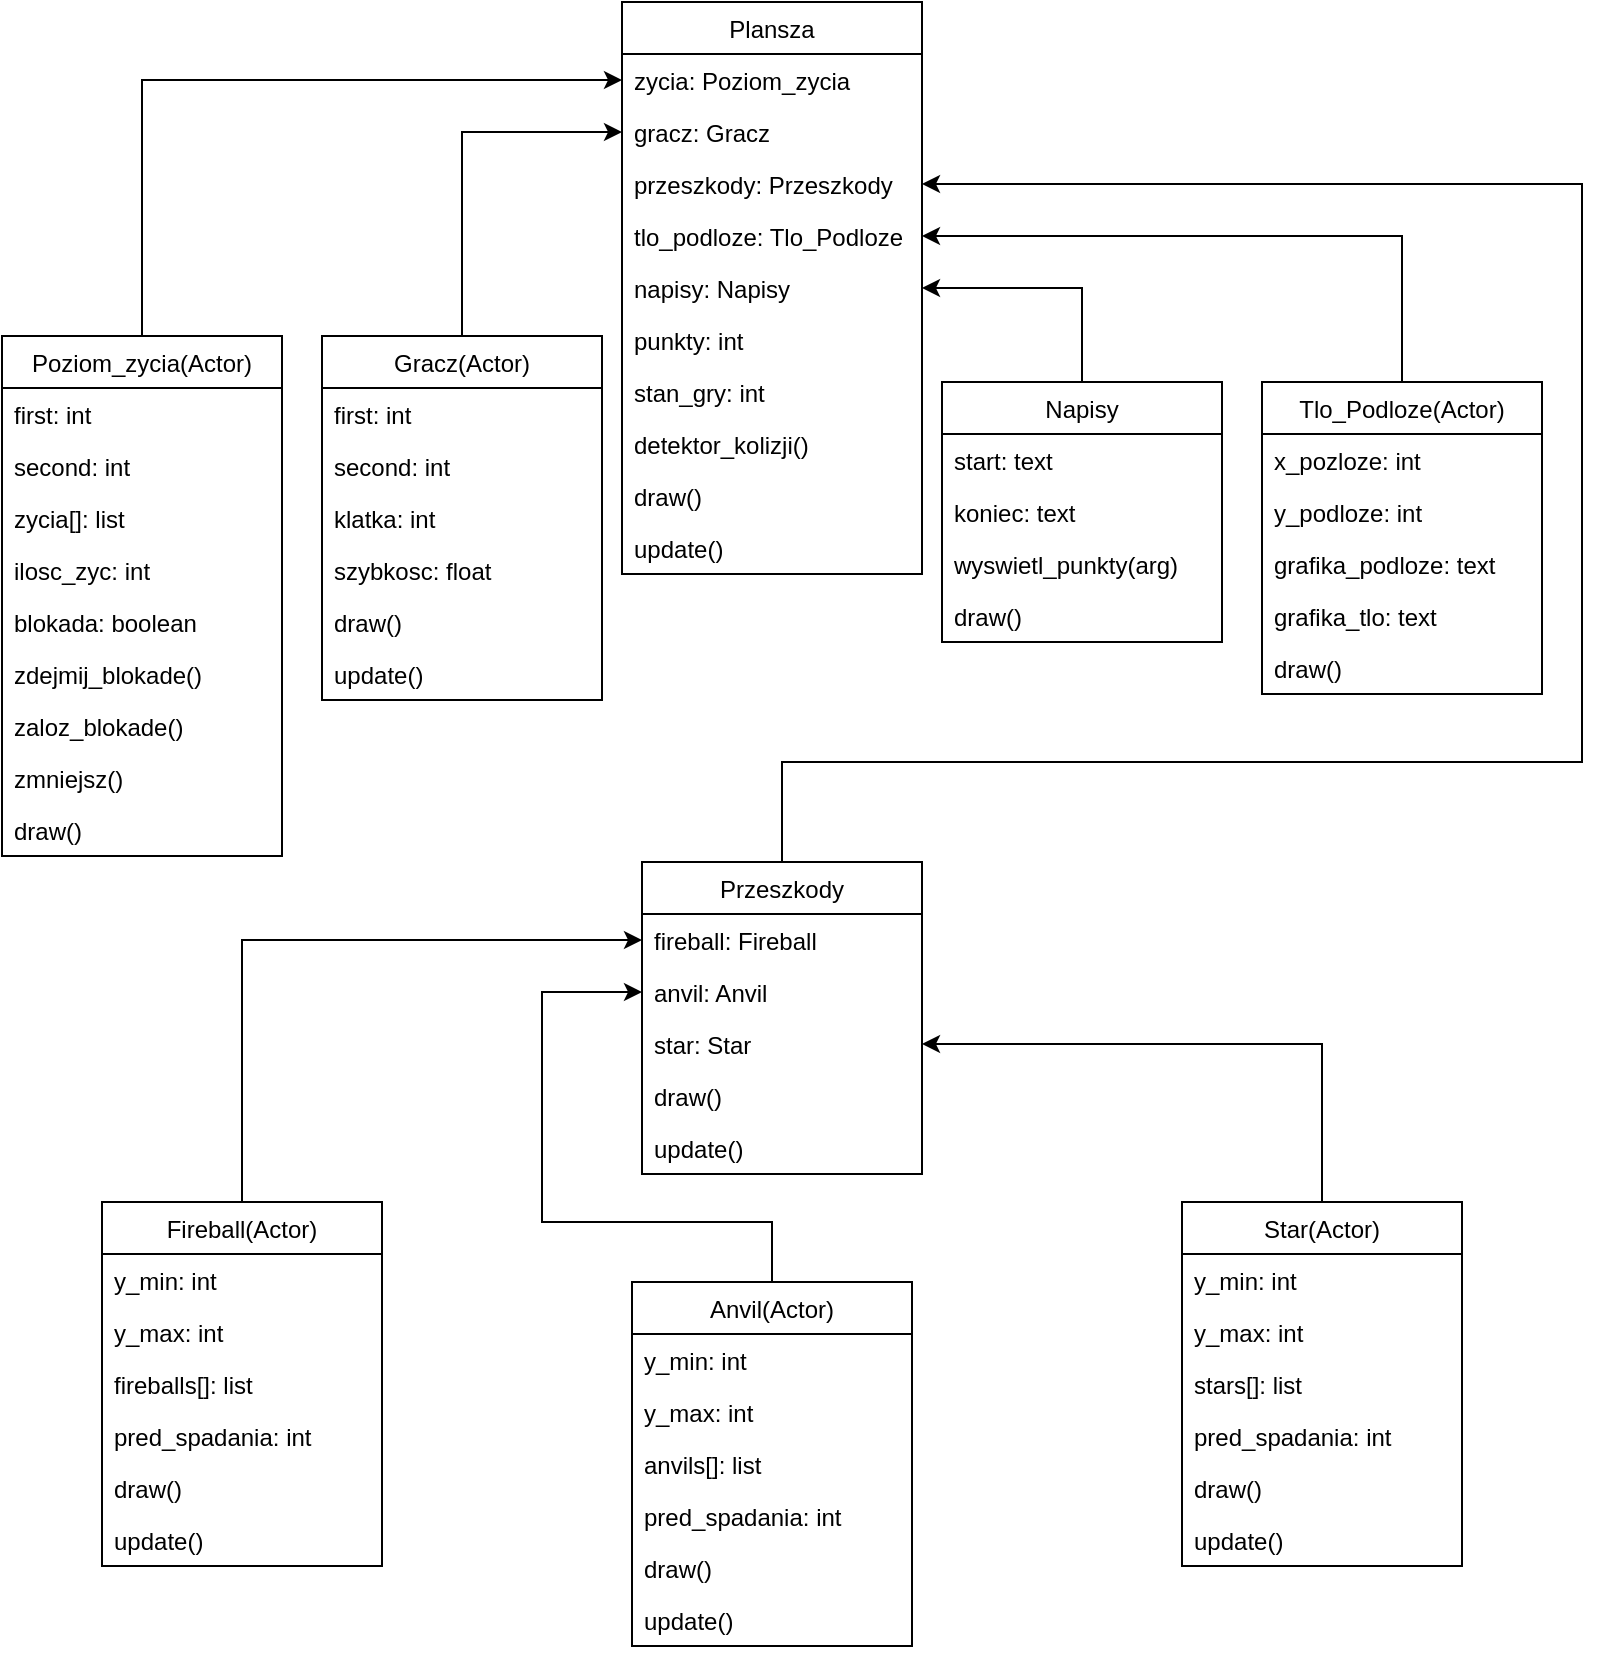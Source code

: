 <mxfile version="14.2.5" type="device"><diagram id="C5RBs43oDa-KdzZeNtuy" name="Page-1"><mxGraphModel dx="1278" dy="548" grid="1" gridSize="10" guides="1" tooltips="1" connect="1" arrows="1" fold="1" page="1" pageScale="1" pageWidth="827" pageHeight="1169" math="0" shadow="0"><root><mxCell id="WIyWlLk6GJQsqaUBKTNV-0"/><mxCell id="WIyWlLk6GJQsqaUBKTNV-1" parent="WIyWlLk6GJQsqaUBKTNV-0"/><mxCell id="CWLDSRaedKVr0SUng4vc-35" style="edgeStyle=orthogonalEdgeStyle;rounded=0;orthogonalLoop=1;jettySize=auto;html=1;exitX=0.5;exitY=0;exitDx=0;exitDy=0;entryX=0;entryY=0.5;entryDx=0;entryDy=0;" parent="WIyWlLk6GJQsqaUBKTNV-1" source="CWLDSRaedKVr0SUng4vc-0" target="CWLDSRaedKVr0SUng4vc-24" edge="1"><mxGeometry relative="1" as="geometry"/></mxCell><mxCell id="CWLDSRaedKVr0SUng4vc-0" value="Gracz(Actor)" style="swimlane;fontStyle=0;childLayout=stackLayout;horizontal=1;startSize=26;fillColor=none;horizontalStack=0;resizeParent=1;resizeParentMax=0;resizeLast=0;collapsible=1;marginBottom=0;" parent="WIyWlLk6GJQsqaUBKTNV-1" vertex="1"><mxGeometry x="170" y="177" width="140" height="182" as="geometry"/></mxCell><mxCell id="CWLDSRaedKVr0SUng4vc-1" value="first: int" style="text;strokeColor=none;fillColor=none;align=left;verticalAlign=top;spacingLeft=4;spacingRight=4;overflow=hidden;rotatable=0;points=[[0,0.5],[1,0.5]];portConstraint=eastwest;" parent="CWLDSRaedKVr0SUng4vc-0" vertex="1"><mxGeometry y="26" width="140" height="26" as="geometry"/></mxCell><mxCell id="CWLDSRaedKVr0SUng4vc-2" value="second: int" style="text;strokeColor=none;fillColor=none;align=left;verticalAlign=top;spacingLeft=4;spacingRight=4;overflow=hidden;rotatable=0;points=[[0,0.5],[1,0.5]];portConstraint=eastwest;" parent="CWLDSRaedKVr0SUng4vc-0" vertex="1"><mxGeometry y="52" width="140" height="26" as="geometry"/></mxCell><mxCell id="CWLDSRaedKVr0SUng4vc-3" value="klatka: int&#10;" style="text;strokeColor=none;fillColor=none;align=left;verticalAlign=top;spacingLeft=4;spacingRight=4;overflow=hidden;rotatable=0;points=[[0,0.5],[1,0.5]];portConstraint=eastwest;" parent="CWLDSRaedKVr0SUng4vc-0" vertex="1"><mxGeometry y="78" width="140" height="26" as="geometry"/></mxCell><mxCell id="CWLDSRaedKVr0SUng4vc-8" value="szybkosc: float" style="text;strokeColor=none;fillColor=none;align=left;verticalAlign=top;spacingLeft=4;spacingRight=4;overflow=hidden;rotatable=0;points=[[0,0.5],[1,0.5]];portConstraint=eastwest;" parent="CWLDSRaedKVr0SUng4vc-0" vertex="1"><mxGeometry y="104" width="140" height="26" as="geometry"/></mxCell><mxCell id="CWLDSRaedKVr0SUng4vc-16" value="draw()" style="text;strokeColor=none;fillColor=none;align=left;verticalAlign=top;spacingLeft=4;spacingRight=4;overflow=hidden;rotatable=0;points=[[0,0.5],[1,0.5]];portConstraint=eastwest;" parent="CWLDSRaedKVr0SUng4vc-0" vertex="1"><mxGeometry y="130" width="140" height="26" as="geometry"/></mxCell><mxCell id="CWLDSRaedKVr0SUng4vc-17" value="update()" style="text;strokeColor=none;fillColor=none;align=left;verticalAlign=top;spacingLeft=4;spacingRight=4;overflow=hidden;rotatable=0;points=[[0,0.5],[1,0.5]];portConstraint=eastwest;" parent="CWLDSRaedKVr0SUng4vc-0" vertex="1"><mxGeometry y="156" width="140" height="26" as="geometry"/></mxCell><mxCell id="CWLDSRaedKVr0SUng4vc-34" style="edgeStyle=orthogonalEdgeStyle;rounded=0;orthogonalLoop=1;jettySize=auto;html=1;exitX=0.5;exitY=0;exitDx=0;exitDy=0;entryX=0;entryY=0.5;entryDx=0;entryDy=0;" parent="WIyWlLk6GJQsqaUBKTNV-1" source="CWLDSRaedKVr0SUng4vc-9" target="CWLDSRaedKVr0SUng4vc-23" edge="1"><mxGeometry relative="1" as="geometry"/></mxCell><mxCell id="CWLDSRaedKVr0SUng4vc-9" value="Poziom_zycia(Actor)" style="swimlane;fontStyle=0;childLayout=stackLayout;horizontal=1;startSize=26;fillColor=none;horizontalStack=0;resizeParent=1;resizeParentMax=0;resizeLast=0;collapsible=1;marginBottom=0;" parent="WIyWlLk6GJQsqaUBKTNV-1" vertex="1"><mxGeometry x="10" y="177" width="140" height="260" as="geometry"/></mxCell><mxCell id="CWLDSRaedKVr0SUng4vc-10" value="first: int" style="text;strokeColor=none;fillColor=none;align=left;verticalAlign=top;spacingLeft=4;spacingRight=4;overflow=hidden;rotatable=0;points=[[0,0.5],[1,0.5]];portConstraint=eastwest;" parent="CWLDSRaedKVr0SUng4vc-9" vertex="1"><mxGeometry y="26" width="140" height="26" as="geometry"/></mxCell><mxCell id="CWLDSRaedKVr0SUng4vc-11" value="second: int" style="text;strokeColor=none;fillColor=none;align=left;verticalAlign=top;spacingLeft=4;spacingRight=4;overflow=hidden;rotatable=0;points=[[0,0.5],[1,0.5]];portConstraint=eastwest;" parent="CWLDSRaedKVr0SUng4vc-9" vertex="1"><mxGeometry y="52" width="140" height="26" as="geometry"/></mxCell><mxCell id="CWLDSRaedKVr0SUng4vc-78" value="zycia[]: list" style="text;strokeColor=none;fillColor=none;align=left;verticalAlign=top;spacingLeft=4;spacingRight=4;overflow=hidden;rotatable=0;points=[[0,0.5],[1,0.5]];portConstraint=eastwest;" parent="CWLDSRaedKVr0SUng4vc-9" vertex="1"><mxGeometry y="78" width="140" height="26" as="geometry"/></mxCell><mxCell id="CWLDSRaedKVr0SUng4vc-12" value="ilosc_zyc: int" style="text;strokeColor=none;fillColor=none;align=left;verticalAlign=top;spacingLeft=4;spacingRight=4;overflow=hidden;rotatable=0;points=[[0,0.5],[1,0.5]];portConstraint=eastwest;" parent="CWLDSRaedKVr0SUng4vc-9" vertex="1"><mxGeometry y="104" width="140" height="26" as="geometry"/></mxCell><mxCell id="CWLDSRaedKVr0SUng4vc-13" value="blokada: boolean" style="text;strokeColor=none;fillColor=none;align=left;verticalAlign=top;spacingLeft=4;spacingRight=4;overflow=hidden;rotatable=0;points=[[0,0.5],[1,0.5]];portConstraint=eastwest;" parent="CWLDSRaedKVr0SUng4vc-9" vertex="1"><mxGeometry y="130" width="140" height="26" as="geometry"/></mxCell><mxCell id="CWLDSRaedKVr0SUng4vc-18" value="zdejmij_blokade()" style="text;strokeColor=none;fillColor=none;align=left;verticalAlign=top;spacingLeft=4;spacingRight=4;overflow=hidden;rotatable=0;points=[[0,0.5],[1,0.5]];portConstraint=eastwest;" parent="CWLDSRaedKVr0SUng4vc-9" vertex="1"><mxGeometry y="156" width="140" height="26" as="geometry"/></mxCell><mxCell id="CWLDSRaedKVr0SUng4vc-19" value="zaloz_blokade()" style="text;strokeColor=none;fillColor=none;align=left;verticalAlign=top;spacingLeft=4;spacingRight=4;overflow=hidden;rotatable=0;points=[[0,0.5],[1,0.5]];portConstraint=eastwest;" parent="CWLDSRaedKVr0SUng4vc-9" vertex="1"><mxGeometry y="182" width="140" height="26" as="geometry"/></mxCell><mxCell id="CWLDSRaedKVr0SUng4vc-80" value="zmniejsz()" style="text;strokeColor=none;fillColor=none;align=left;verticalAlign=top;spacingLeft=4;spacingRight=4;overflow=hidden;rotatable=0;points=[[0,0.5],[1,0.5]];portConstraint=eastwest;" parent="CWLDSRaedKVr0SUng4vc-9" vertex="1"><mxGeometry y="208" width="140" height="26" as="geometry"/></mxCell><mxCell id="CWLDSRaedKVr0SUng4vc-20" value="draw()" style="text;strokeColor=none;fillColor=none;align=left;verticalAlign=top;spacingLeft=4;spacingRight=4;overflow=hidden;rotatable=0;points=[[0,0.5],[1,0.5]];portConstraint=eastwest;" parent="CWLDSRaedKVr0SUng4vc-9" vertex="1"><mxGeometry y="234" width="140" height="26" as="geometry"/></mxCell><mxCell id="CWLDSRaedKVr0SUng4vc-22" value="Plansza" style="swimlane;fontStyle=0;childLayout=stackLayout;horizontal=1;startSize=26;fillColor=none;horizontalStack=0;resizeParent=1;resizeParentMax=0;resizeLast=0;collapsible=1;marginBottom=0;" parent="WIyWlLk6GJQsqaUBKTNV-1" vertex="1"><mxGeometry x="320" y="10" width="150" height="286" as="geometry"/></mxCell><mxCell id="CWLDSRaedKVr0SUng4vc-23" value="zycia: Poziom_zycia" style="text;strokeColor=none;fillColor=none;align=left;verticalAlign=top;spacingLeft=4;spacingRight=4;overflow=hidden;rotatable=0;points=[[0,0.5],[1,0.5]];portConstraint=eastwest;" parent="CWLDSRaedKVr0SUng4vc-22" vertex="1"><mxGeometry y="26" width="150" height="26" as="geometry"/></mxCell><mxCell id="CWLDSRaedKVr0SUng4vc-24" value="gracz: Gracz" style="text;strokeColor=none;fillColor=none;align=left;verticalAlign=top;spacingLeft=4;spacingRight=4;overflow=hidden;rotatable=0;points=[[0,0.5],[1,0.5]];portConstraint=eastwest;" parent="CWLDSRaedKVr0SUng4vc-22" vertex="1"><mxGeometry y="52" width="150" height="26" as="geometry"/></mxCell><mxCell id="CWLDSRaedKVr0SUng4vc-36" value="przeszkody: Przeszkody" style="text;strokeColor=none;fillColor=none;align=left;verticalAlign=top;spacingLeft=4;spacingRight=4;overflow=hidden;rotatable=0;points=[[0,0.5],[1,0.5]];portConstraint=eastwest;" parent="CWLDSRaedKVr0SUng4vc-22" vertex="1"><mxGeometry y="78" width="150" height="26" as="geometry"/></mxCell><mxCell id="CWLDSRaedKVr0SUng4vc-37" value="tlo_podloze: Tlo_Podloze" style="text;strokeColor=none;fillColor=none;align=left;verticalAlign=top;spacingLeft=4;spacingRight=4;overflow=hidden;rotatable=0;points=[[0,0.5],[1,0.5]];portConstraint=eastwest;" parent="CWLDSRaedKVr0SUng4vc-22" vertex="1"><mxGeometry y="104" width="150" height="26" as="geometry"/></mxCell><mxCell id="CWLDSRaedKVr0SUng4vc-38" value="napisy: Napisy" style="text;strokeColor=none;fillColor=none;align=left;verticalAlign=top;spacingLeft=4;spacingRight=4;overflow=hidden;rotatable=0;points=[[0,0.5],[1,0.5]];portConstraint=eastwest;" parent="CWLDSRaedKVr0SUng4vc-22" vertex="1"><mxGeometry y="130" width="150" height="26" as="geometry"/></mxCell><mxCell id="UdVUqjxEByzgbx5n5KOP-4" value="punkty: int" style="text;strokeColor=none;fillColor=none;align=left;verticalAlign=top;spacingLeft=4;spacingRight=4;overflow=hidden;rotatable=0;points=[[0,0.5],[1,0.5]];portConstraint=eastwest;" parent="CWLDSRaedKVr0SUng4vc-22" vertex="1"><mxGeometry y="156" width="150" height="26" as="geometry"/></mxCell><mxCell id="UdVUqjxEByzgbx5n5KOP-2" value="stan_gry: int" style="text;strokeColor=none;fillColor=none;align=left;verticalAlign=top;spacingLeft=4;spacingRight=4;overflow=hidden;rotatable=0;points=[[0,0.5],[1,0.5]];portConstraint=eastwest;" parent="CWLDSRaedKVr0SUng4vc-22" vertex="1"><mxGeometry y="182" width="150" height="26" as="geometry"/></mxCell><mxCell id="UdVUqjxEByzgbx5n5KOP-3" value="detektor_kolizji()" style="text;strokeColor=none;fillColor=none;align=left;verticalAlign=top;spacingLeft=4;spacingRight=4;overflow=hidden;rotatable=0;points=[[0,0.5],[1,0.5]];portConstraint=eastwest;" parent="CWLDSRaedKVr0SUng4vc-22" vertex="1"><mxGeometry y="208" width="150" height="26" as="geometry"/></mxCell><mxCell id="CWLDSRaedKVr0SUng4vc-25" value="draw()&#10;" style="text;strokeColor=none;fillColor=none;align=left;verticalAlign=top;spacingLeft=4;spacingRight=4;overflow=hidden;rotatable=0;points=[[0,0.5],[1,0.5]];portConstraint=eastwest;" parent="CWLDSRaedKVr0SUng4vc-22" vertex="1"><mxGeometry y="234" width="150" height="26" as="geometry"/></mxCell><mxCell id="CWLDSRaedKVr0SUng4vc-26" value="update()" style="text;strokeColor=none;fillColor=none;align=left;verticalAlign=top;spacingLeft=4;spacingRight=4;overflow=hidden;rotatable=0;points=[[0,0.5],[1,0.5]];portConstraint=eastwest;" parent="CWLDSRaedKVr0SUng4vc-22" vertex="1"><mxGeometry y="260" width="150" height="26" as="geometry"/></mxCell><mxCell id="UdVUqjxEByzgbx5n5KOP-0" style="edgeStyle=orthogonalEdgeStyle;rounded=0;orthogonalLoop=1;jettySize=auto;html=1;exitX=0.5;exitY=0;exitDx=0;exitDy=0;entryX=1;entryY=0.5;entryDx=0;entryDy=0;" parent="WIyWlLk6GJQsqaUBKTNV-1" source="CWLDSRaedKVr0SUng4vc-29" target="CWLDSRaedKVr0SUng4vc-36" edge="1"><mxGeometry relative="1" as="geometry"><Array as="points"><mxPoint x="400" y="390"/><mxPoint x="800" y="390"/><mxPoint x="800" y="101"/></Array></mxGeometry></mxCell><mxCell id="CWLDSRaedKVr0SUng4vc-29" value="Przeszkody" style="swimlane;fontStyle=0;childLayout=stackLayout;horizontal=1;startSize=26;fillColor=none;horizontalStack=0;resizeParent=1;resizeParentMax=0;resizeLast=0;collapsible=1;marginBottom=0;" parent="WIyWlLk6GJQsqaUBKTNV-1" vertex="1"><mxGeometry x="330" y="440" width="140" height="156" as="geometry"/></mxCell><mxCell id="CWLDSRaedKVr0SUng4vc-30" value="fireball: Fireball" style="text;strokeColor=none;fillColor=none;align=left;verticalAlign=top;spacingLeft=4;spacingRight=4;overflow=hidden;rotatable=0;points=[[0,0.5],[1,0.5]];portConstraint=eastwest;" parent="CWLDSRaedKVr0SUng4vc-29" vertex="1"><mxGeometry y="26" width="140" height="26" as="geometry"/></mxCell><mxCell id="CWLDSRaedKVr0SUng4vc-31" value="anvil: Anvil" style="text;strokeColor=none;fillColor=none;align=left;verticalAlign=top;spacingLeft=4;spacingRight=4;overflow=hidden;rotatable=0;points=[[0,0.5],[1,0.5]];portConstraint=eastwest;" parent="CWLDSRaedKVr0SUng4vc-29" vertex="1"><mxGeometry y="52" width="140" height="26" as="geometry"/></mxCell><mxCell id="CWLDSRaedKVr0SUng4vc-32" value="star: Star" style="text;strokeColor=none;fillColor=none;align=left;verticalAlign=top;spacingLeft=4;spacingRight=4;overflow=hidden;rotatable=0;points=[[0,0.5],[1,0.5]];portConstraint=eastwest;" parent="CWLDSRaedKVr0SUng4vc-29" vertex="1"><mxGeometry y="78" width="140" height="26" as="geometry"/></mxCell><mxCell id="CWLDSRaedKVr0SUng4vc-75" value="draw()" style="text;strokeColor=none;fillColor=none;align=left;verticalAlign=top;spacingLeft=4;spacingRight=4;overflow=hidden;rotatable=0;points=[[0,0.5],[1,0.5]];portConstraint=eastwest;" parent="CWLDSRaedKVr0SUng4vc-29" vertex="1"><mxGeometry y="104" width="140" height="26" as="geometry"/></mxCell><mxCell id="CWLDSRaedKVr0SUng4vc-76" value="update()" style="text;strokeColor=none;fillColor=none;align=left;verticalAlign=top;spacingLeft=4;spacingRight=4;overflow=hidden;rotatable=0;points=[[0,0.5],[1,0.5]];portConstraint=eastwest;" parent="CWLDSRaedKVr0SUng4vc-29" vertex="1"><mxGeometry y="130" width="140" height="26" as="geometry"/></mxCell><mxCell id="CWLDSRaedKVr0SUng4vc-49" style="edgeStyle=orthogonalEdgeStyle;rounded=0;orthogonalLoop=1;jettySize=auto;html=1;exitX=0.5;exitY=0;exitDx=0;exitDy=0;entryX=1;entryY=0.5;entryDx=0;entryDy=0;" parent="WIyWlLk6GJQsqaUBKTNV-1" source="CWLDSRaedKVr0SUng4vc-39" target="CWLDSRaedKVr0SUng4vc-38" edge="1"><mxGeometry relative="1" as="geometry"/></mxCell><mxCell id="CWLDSRaedKVr0SUng4vc-39" value="Napisy" style="swimlane;fontStyle=0;childLayout=stackLayout;horizontal=1;startSize=26;fillColor=none;horizontalStack=0;resizeParent=1;resizeParentMax=0;resizeLast=0;collapsible=1;marginBottom=0;" parent="WIyWlLk6GJQsqaUBKTNV-1" vertex="1"><mxGeometry x="480" y="200" width="140" height="130" as="geometry"/></mxCell><mxCell id="CWLDSRaedKVr0SUng4vc-40" value="start: text" style="text;strokeColor=none;fillColor=none;align=left;verticalAlign=top;spacingLeft=4;spacingRight=4;overflow=hidden;rotatable=0;points=[[0,0.5],[1,0.5]];portConstraint=eastwest;" parent="CWLDSRaedKVr0SUng4vc-39" vertex="1"><mxGeometry y="26" width="140" height="26" as="geometry"/></mxCell><mxCell id="CWLDSRaedKVr0SUng4vc-81" value="koniec: text" style="text;strokeColor=none;fillColor=none;align=left;verticalAlign=top;spacingLeft=4;spacingRight=4;overflow=hidden;rotatable=0;points=[[0,0.5],[1,0.5]];portConstraint=eastwest;" parent="CWLDSRaedKVr0SUng4vc-39" vertex="1"><mxGeometry y="52" width="140" height="26" as="geometry"/></mxCell><mxCell id="RFBGzW7rfgygJ80-gdQZ-3" value="wyswietl_punkty(arg)" style="text;strokeColor=none;fillColor=none;align=left;verticalAlign=top;spacingLeft=4;spacingRight=4;overflow=hidden;rotatable=0;points=[[0,0.5],[1,0.5]];portConstraint=eastwest;" vertex="1" parent="CWLDSRaedKVr0SUng4vc-39"><mxGeometry y="78" width="140" height="26" as="geometry"/></mxCell><mxCell id="CWLDSRaedKVr0SUng4vc-41" value="draw()" style="text;strokeColor=none;fillColor=none;align=left;verticalAlign=top;spacingLeft=4;spacingRight=4;overflow=hidden;rotatable=0;points=[[0,0.5],[1,0.5]];portConstraint=eastwest;" parent="CWLDSRaedKVr0SUng4vc-39" vertex="1"><mxGeometry y="104" width="140" height="26" as="geometry"/></mxCell><mxCell id="CWLDSRaedKVr0SUng4vc-48" style="edgeStyle=orthogonalEdgeStyle;rounded=0;orthogonalLoop=1;jettySize=auto;html=1;exitX=0.5;exitY=0;exitDx=0;exitDy=0;" parent="WIyWlLk6GJQsqaUBKTNV-1" source="CWLDSRaedKVr0SUng4vc-43" target="CWLDSRaedKVr0SUng4vc-37" edge="1"><mxGeometry relative="1" as="geometry"/></mxCell><mxCell id="CWLDSRaedKVr0SUng4vc-43" value="Tlo_Podloze(Actor)" style="swimlane;fontStyle=0;childLayout=stackLayout;horizontal=1;startSize=26;fillColor=none;horizontalStack=0;resizeParent=1;resizeParentMax=0;resizeLast=0;collapsible=1;marginBottom=0;" parent="WIyWlLk6GJQsqaUBKTNV-1" vertex="1"><mxGeometry x="640" y="200" width="140" height="156" as="geometry"/></mxCell><mxCell id="CWLDSRaedKVr0SUng4vc-44" value="x_pozloze: int" style="text;strokeColor=none;fillColor=none;align=left;verticalAlign=top;spacingLeft=4;spacingRight=4;overflow=hidden;rotatable=0;points=[[0,0.5],[1,0.5]];portConstraint=eastwest;" parent="CWLDSRaedKVr0SUng4vc-43" vertex="1"><mxGeometry y="26" width="140" height="26" as="geometry"/></mxCell><mxCell id="CWLDSRaedKVr0SUng4vc-45" value="y_podloze: int" style="text;strokeColor=none;fillColor=none;align=left;verticalAlign=top;spacingLeft=4;spacingRight=4;overflow=hidden;rotatable=0;points=[[0,0.5],[1,0.5]];portConstraint=eastwest;" parent="CWLDSRaedKVr0SUng4vc-43" vertex="1"><mxGeometry y="52" width="140" height="26" as="geometry"/></mxCell><mxCell id="CWLDSRaedKVr0SUng4vc-46" value="grafika_podloze: text" style="text;strokeColor=none;fillColor=none;align=left;verticalAlign=top;spacingLeft=4;spacingRight=4;overflow=hidden;rotatable=0;points=[[0,0.5],[1,0.5]];portConstraint=eastwest;" parent="CWLDSRaedKVr0SUng4vc-43" vertex="1"><mxGeometry y="78" width="140" height="26" as="geometry"/></mxCell><mxCell id="CWLDSRaedKVr0SUng4vc-47" value="grafika_tlo: text" style="text;strokeColor=none;fillColor=none;align=left;verticalAlign=top;spacingLeft=4;spacingRight=4;overflow=hidden;rotatable=0;points=[[0,0.5],[1,0.5]];portConstraint=eastwest;" parent="CWLDSRaedKVr0SUng4vc-43" vertex="1"><mxGeometry y="104" width="140" height="26" as="geometry"/></mxCell><mxCell id="CWLDSRaedKVr0SUng4vc-82" value="draw()" style="text;strokeColor=none;fillColor=none;align=left;verticalAlign=top;spacingLeft=4;spacingRight=4;overflow=hidden;rotatable=0;points=[[0,0.5],[1,0.5]];portConstraint=eastwest;" parent="CWLDSRaedKVr0SUng4vc-43" vertex="1"><mxGeometry y="130" width="140" height="26" as="geometry"/></mxCell><mxCell id="CWLDSRaedKVr0SUng4vc-74" style="edgeStyle=orthogonalEdgeStyle;rounded=0;orthogonalLoop=1;jettySize=auto;html=1;exitX=0.5;exitY=0;exitDx=0;exitDy=0;entryX=1;entryY=0.5;entryDx=0;entryDy=0;" parent="WIyWlLk6GJQsqaUBKTNV-1" source="CWLDSRaedKVr0SUng4vc-50" target="CWLDSRaedKVr0SUng4vc-32" edge="1"><mxGeometry relative="1" as="geometry"/></mxCell><mxCell id="CWLDSRaedKVr0SUng4vc-50" value="Star(Actor)" style="swimlane;fontStyle=0;childLayout=stackLayout;horizontal=1;startSize=26;fillColor=none;horizontalStack=0;resizeParent=1;resizeParentMax=0;resizeLast=0;collapsible=1;marginBottom=0;" parent="WIyWlLk6GJQsqaUBKTNV-1" vertex="1"><mxGeometry x="600" y="610" width="140" height="182" as="geometry"/></mxCell><mxCell id="CWLDSRaedKVr0SUng4vc-70" value="y_min: int" style="text;strokeColor=none;fillColor=none;align=left;verticalAlign=top;spacingLeft=4;spacingRight=4;overflow=hidden;rotatable=0;points=[[0,0.5],[1,0.5]];portConstraint=eastwest;" parent="CWLDSRaedKVr0SUng4vc-50" vertex="1"><mxGeometry y="26" width="140" height="26" as="geometry"/></mxCell><mxCell id="CWLDSRaedKVr0SUng4vc-69" value="y_max: int" style="text;strokeColor=none;fillColor=none;align=left;verticalAlign=top;spacingLeft=4;spacingRight=4;overflow=hidden;rotatable=0;points=[[0,0.5],[1,0.5]];portConstraint=eastwest;" parent="CWLDSRaedKVr0SUng4vc-50" vertex="1"><mxGeometry y="52" width="140" height="26" as="geometry"/></mxCell><mxCell id="CWLDSRaedKVr0SUng4vc-51" value="stars[]: list" style="text;strokeColor=none;fillColor=none;align=left;verticalAlign=top;spacingLeft=4;spacingRight=4;overflow=hidden;rotatable=0;points=[[0,0.5],[1,0.5]];portConstraint=eastwest;" parent="CWLDSRaedKVr0SUng4vc-50" vertex="1"><mxGeometry y="78" width="140" height="26" as="geometry"/></mxCell><mxCell id="CWLDSRaedKVr0SUng4vc-52" value="pred_spadania: int" style="text;strokeColor=none;fillColor=none;align=left;verticalAlign=top;spacingLeft=4;spacingRight=4;overflow=hidden;rotatable=0;points=[[0,0.5],[1,0.5]];portConstraint=eastwest;" parent="CWLDSRaedKVr0SUng4vc-50" vertex="1"><mxGeometry y="104" width="140" height="26" as="geometry"/></mxCell><mxCell id="CWLDSRaedKVr0SUng4vc-85" value="draw()" style="text;strokeColor=none;fillColor=none;align=left;verticalAlign=top;spacingLeft=4;spacingRight=4;overflow=hidden;rotatable=0;points=[[0,0.5],[1,0.5]];portConstraint=eastwest;" parent="CWLDSRaedKVr0SUng4vc-50" vertex="1"><mxGeometry y="130" width="140" height="26" as="geometry"/></mxCell><mxCell id="RFBGzW7rfgygJ80-gdQZ-2" value="update()" style="text;strokeColor=none;fillColor=none;align=left;verticalAlign=top;spacingLeft=4;spacingRight=4;overflow=hidden;rotatable=0;points=[[0,0.5],[1,0.5]];portConstraint=eastwest;" vertex="1" parent="CWLDSRaedKVr0SUng4vc-50"><mxGeometry y="156" width="140" height="26" as="geometry"/></mxCell><mxCell id="CWLDSRaedKVr0SUng4vc-77" style="edgeStyle=orthogonalEdgeStyle;rounded=0;orthogonalLoop=1;jettySize=auto;html=1;exitX=0.5;exitY=0;exitDx=0;exitDy=0;entryX=0;entryY=0.5;entryDx=0;entryDy=0;" parent="WIyWlLk6GJQsqaUBKTNV-1" source="CWLDSRaedKVr0SUng4vc-58" target="CWLDSRaedKVr0SUng4vc-31" edge="1"><mxGeometry relative="1" as="geometry"><Array as="points"><mxPoint x="395" y="620"/><mxPoint x="280" y="620"/><mxPoint x="280" y="505"/></Array></mxGeometry></mxCell><mxCell id="CWLDSRaedKVr0SUng4vc-58" value="Anvil(Actor)" style="swimlane;fontStyle=0;childLayout=stackLayout;horizontal=1;startSize=26;fillColor=none;horizontalStack=0;resizeParent=1;resizeParentMax=0;resizeLast=0;collapsible=1;marginBottom=0;" parent="WIyWlLk6GJQsqaUBKTNV-1" vertex="1"><mxGeometry x="325" y="650" width="140" height="182" as="geometry"/></mxCell><mxCell id="CWLDSRaedKVr0SUng4vc-68" value="y_min: int" style="text;strokeColor=none;fillColor=none;align=left;verticalAlign=top;spacingLeft=4;spacingRight=4;overflow=hidden;rotatable=0;points=[[0,0.5],[1,0.5]];portConstraint=eastwest;" parent="CWLDSRaedKVr0SUng4vc-58" vertex="1"><mxGeometry y="26" width="140" height="26" as="geometry"/></mxCell><mxCell id="CWLDSRaedKVr0SUng4vc-67" value="y_max: int" style="text;strokeColor=none;fillColor=none;align=left;verticalAlign=top;spacingLeft=4;spacingRight=4;overflow=hidden;rotatable=0;points=[[0,0.5],[1,0.5]];portConstraint=eastwest;" parent="CWLDSRaedKVr0SUng4vc-58" vertex="1"><mxGeometry y="52" width="140" height="26" as="geometry"/></mxCell><mxCell id="CWLDSRaedKVr0SUng4vc-59" value="anvils[]: list" style="text;strokeColor=none;fillColor=none;align=left;verticalAlign=top;spacingLeft=4;spacingRight=4;overflow=hidden;rotatable=0;points=[[0,0.5],[1,0.5]];portConstraint=eastwest;" parent="CWLDSRaedKVr0SUng4vc-58" vertex="1"><mxGeometry y="78" width="140" height="26" as="geometry"/></mxCell><mxCell id="CWLDSRaedKVr0SUng4vc-60" value="pred_spadania: int" style="text;strokeColor=none;fillColor=none;align=left;verticalAlign=top;spacingLeft=4;spacingRight=4;overflow=hidden;rotatable=0;points=[[0,0.5],[1,0.5]];portConstraint=eastwest;" parent="CWLDSRaedKVr0SUng4vc-58" vertex="1"><mxGeometry y="104" width="140" height="26" as="geometry"/></mxCell><mxCell id="CWLDSRaedKVr0SUng4vc-84" value="draw()" style="text;strokeColor=none;fillColor=none;align=left;verticalAlign=top;spacingLeft=4;spacingRight=4;overflow=hidden;rotatable=0;points=[[0,0.5],[1,0.5]];portConstraint=eastwest;" parent="CWLDSRaedKVr0SUng4vc-58" vertex="1"><mxGeometry y="130" width="140" height="26" as="geometry"/></mxCell><mxCell id="RFBGzW7rfgygJ80-gdQZ-1" value="update()" style="text;strokeColor=none;fillColor=none;align=left;verticalAlign=top;spacingLeft=4;spacingRight=4;overflow=hidden;rotatable=0;points=[[0,0.5],[1,0.5]];portConstraint=eastwest;" vertex="1" parent="CWLDSRaedKVr0SUng4vc-58"><mxGeometry y="156" width="140" height="26" as="geometry"/></mxCell><mxCell id="CWLDSRaedKVr0SUng4vc-72" style="edgeStyle=orthogonalEdgeStyle;rounded=0;orthogonalLoop=1;jettySize=auto;html=1;exitX=0.5;exitY=0;exitDx=0;exitDy=0;entryX=0;entryY=0.5;entryDx=0;entryDy=0;" parent="WIyWlLk6GJQsqaUBKTNV-1" source="CWLDSRaedKVr0SUng4vc-62" target="CWLDSRaedKVr0SUng4vc-30" edge="1"><mxGeometry relative="1" as="geometry"/></mxCell><mxCell id="CWLDSRaedKVr0SUng4vc-62" value="Fireball(Actor)" style="swimlane;fontStyle=0;childLayout=stackLayout;horizontal=1;startSize=26;fillColor=none;horizontalStack=0;resizeParent=1;resizeParentMax=0;resizeLast=0;collapsible=1;marginBottom=0;" parent="WIyWlLk6GJQsqaUBKTNV-1" vertex="1"><mxGeometry x="60" y="610" width="140" height="182" as="geometry"/></mxCell><mxCell id="CWLDSRaedKVr0SUng4vc-63" value="y_min: int" style="text;strokeColor=none;fillColor=none;align=left;verticalAlign=top;spacingLeft=4;spacingRight=4;overflow=hidden;rotatable=0;points=[[0,0.5],[1,0.5]];portConstraint=eastwest;" parent="CWLDSRaedKVr0SUng4vc-62" vertex="1"><mxGeometry y="26" width="140" height="26" as="geometry"/></mxCell><mxCell id="CWLDSRaedKVr0SUng4vc-64" value="y_max: int" style="text;strokeColor=none;fillColor=none;align=left;verticalAlign=top;spacingLeft=4;spacingRight=4;overflow=hidden;rotatable=0;points=[[0,0.5],[1,0.5]];portConstraint=eastwest;" parent="CWLDSRaedKVr0SUng4vc-62" vertex="1"><mxGeometry y="52" width="140" height="26" as="geometry"/></mxCell><mxCell id="CWLDSRaedKVr0SUng4vc-65" value="fireballs[]: list" style="text;strokeColor=none;fillColor=none;align=left;verticalAlign=top;spacingLeft=4;spacingRight=4;overflow=hidden;rotatable=0;points=[[0,0.5],[1,0.5]];portConstraint=eastwest;" parent="CWLDSRaedKVr0SUng4vc-62" vertex="1"><mxGeometry y="78" width="140" height="26" as="geometry"/></mxCell><mxCell id="CWLDSRaedKVr0SUng4vc-71" value="pred_spadania: int" style="text;strokeColor=none;fillColor=none;align=left;verticalAlign=top;spacingLeft=4;spacingRight=4;overflow=hidden;rotatable=0;points=[[0,0.5],[1,0.5]];portConstraint=eastwest;" parent="CWLDSRaedKVr0SUng4vc-62" vertex="1"><mxGeometry y="104" width="140" height="26" as="geometry"/></mxCell><mxCell id="CWLDSRaedKVr0SUng4vc-83" value="draw()" style="text;strokeColor=none;fillColor=none;align=left;verticalAlign=top;spacingLeft=4;spacingRight=4;overflow=hidden;rotatable=0;points=[[0,0.5],[1,0.5]];portConstraint=eastwest;" parent="CWLDSRaedKVr0SUng4vc-62" vertex="1"><mxGeometry y="130" width="140" height="26" as="geometry"/></mxCell><mxCell id="RFBGzW7rfgygJ80-gdQZ-0" value="update()" style="text;strokeColor=none;fillColor=none;align=left;verticalAlign=top;spacingLeft=4;spacingRight=4;overflow=hidden;rotatable=0;points=[[0,0.5],[1,0.5]];portConstraint=eastwest;" vertex="1" parent="CWLDSRaedKVr0SUng4vc-62"><mxGeometry y="156" width="140" height="26" as="geometry"/></mxCell></root></mxGraphModel></diagram></mxfile>